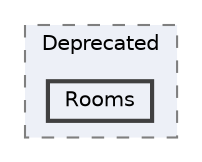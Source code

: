 digraph "Assets/Scripts/Deprecated/Rooms"
{
 // LATEX_PDF_SIZE
  bgcolor="transparent";
  edge [fontname=Helvetica,fontsize=10,labelfontname=Helvetica,labelfontsize=10];
  node [fontname=Helvetica,fontsize=10,shape=box,height=0.2,width=0.4];
  compound=true
  subgraph clusterdir_3683ce11a8cc3ccb44b4e9a786828c16 {
    graph [ bgcolor="#edf0f7", pencolor="grey50", label="Deprecated", fontname=Helvetica,fontsize=10 style="filled,dashed", URL="dir_3683ce11a8cc3ccb44b4e9a786828c16.html",tooltip=""]
  dir_44dc2e65359d098ab5fa093b2d0ce7d2 [label="Rooms", fillcolor="#edf0f7", color="grey25", style="filled,bold", URL="dir_44dc2e65359d098ab5fa093b2d0ce7d2.html",tooltip=""];
  }
}
